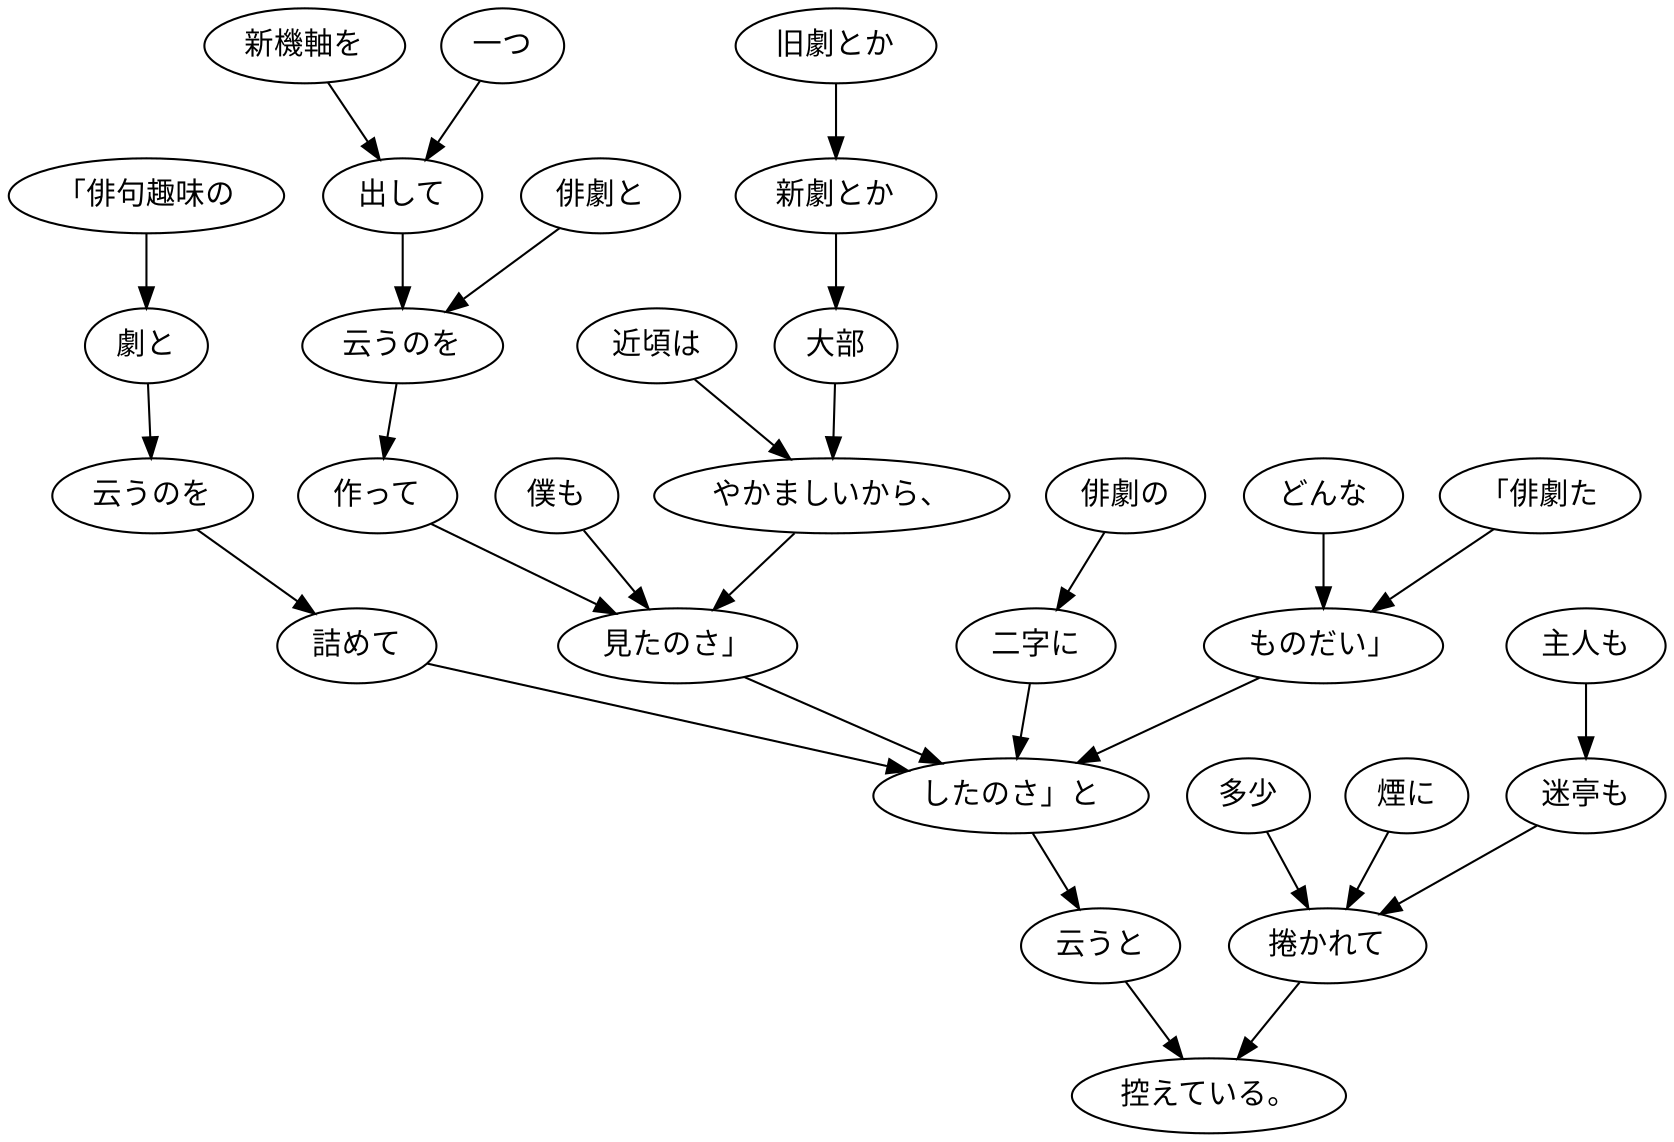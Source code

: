 digraph graph3764 {
	node0 [label="近頃は"];
	node1 [label="旧劇とか"];
	node2 [label="新劇とか"];
	node3 [label="大部"];
	node4 [label="やかましいから、"];
	node5 [label="僕も"];
	node6 [label="一つ"];
	node7 [label="新機軸を"];
	node8 [label="出して"];
	node9 [label="俳劇と"];
	node10 [label="云うのを"];
	node11 [label="作って"];
	node12 [label="見たのさ」"];
	node13 [label="「俳劇た"];
	node14 [label="どんな"];
	node15 [label="ものだい」"];
	node16 [label="「俳句趣味の"];
	node17 [label="劇と"];
	node18 [label="云うのを"];
	node19 [label="詰めて"];
	node20 [label="俳劇の"];
	node21 [label="二字に"];
	node22 [label="したのさ」と"];
	node23 [label="云うと"];
	node24 [label="主人も"];
	node25 [label="迷亭も"];
	node26 [label="多少"];
	node27 [label="煙に"];
	node28 [label="捲かれて"];
	node29 [label="控えている。"];
	node0 -> node4;
	node1 -> node2;
	node2 -> node3;
	node3 -> node4;
	node4 -> node12;
	node5 -> node12;
	node6 -> node8;
	node7 -> node8;
	node8 -> node10;
	node9 -> node10;
	node10 -> node11;
	node11 -> node12;
	node12 -> node22;
	node13 -> node15;
	node14 -> node15;
	node15 -> node22;
	node16 -> node17;
	node17 -> node18;
	node18 -> node19;
	node19 -> node22;
	node20 -> node21;
	node21 -> node22;
	node22 -> node23;
	node23 -> node29;
	node24 -> node25;
	node25 -> node28;
	node26 -> node28;
	node27 -> node28;
	node28 -> node29;
}
